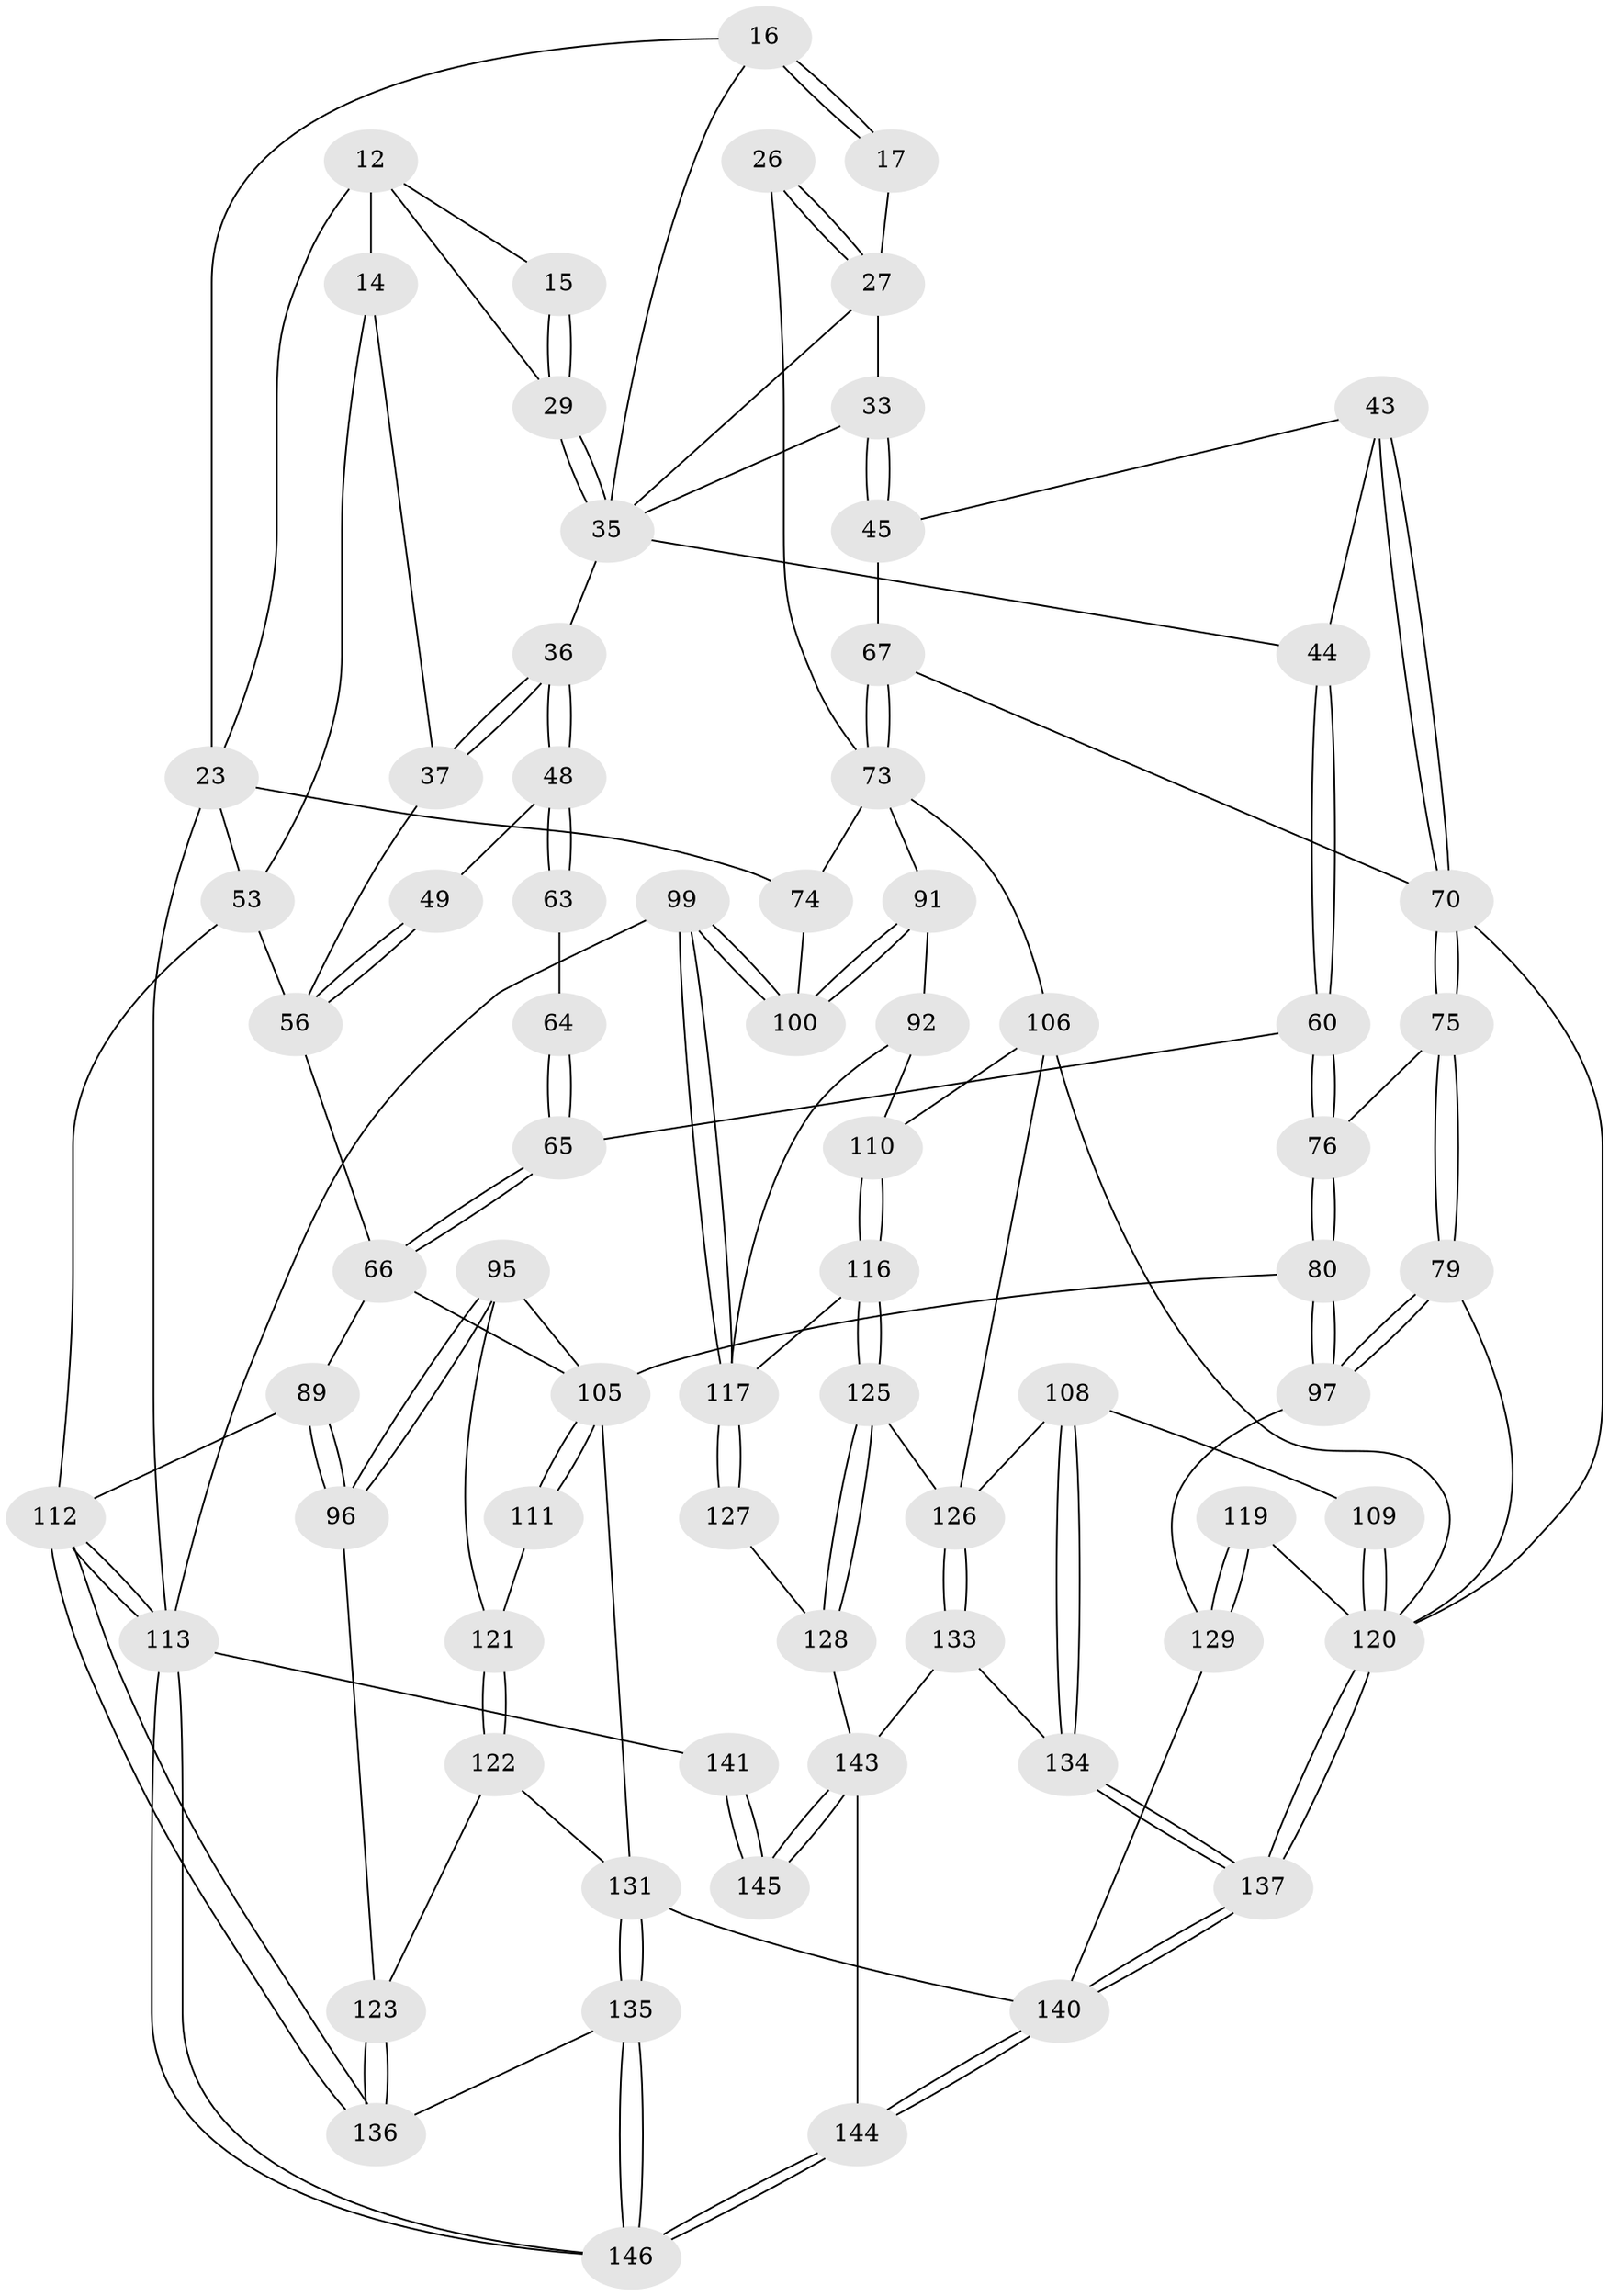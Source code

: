 // original degree distribution, {3: 0.02054794520547945, 4: 0.22602739726027396, 6: 0.22602739726027396, 5: 0.5273972602739726}
// Generated by graph-tools (version 1.1) at 2025/00/03/09/25 05:00:44]
// undirected, 73 vertices, 165 edges
graph export_dot {
graph [start="1"]
  node [color=gray90,style=filled];
  12 [pos="+0.3107740333079103+0.11642843986877802",super="+7"];
  14 [pos="+0.18209546051324657+0.12272098418897083",super="+13"];
  15 [pos="+0.3307710129350172+0.12308829795735911"];
  16 [pos="+0.7382814687860733+0.0037784993824453304",super="+8"];
  17 [pos="+0.7366112463441586+0.026355924543620363"];
  23 [pos="+1+0",super="+18+4"];
  26 [pos="+0.9705913003060717+0.25046299982023973"];
  27 [pos="+0.8903514618930223+0.2325873508575388",super="+22+20"];
  29 [pos="+0.40689277510577687+0.1901113228400491",super="+10+11"];
  33 [pos="+0.7827648417977382+0.2650815525906561",super="+31"];
  35 [pos="+0.42213544848305573+0.3087383903597365",super="+34"];
  36 [pos="+0.30869466889229413+0.32492369246500746"];
  37 [pos="+0.2246619171216408+0.2348319473869742"];
  43 [pos="+0.5569858888734562+0.4585811123312025"];
  44 [pos="+0.5109839157899474+0.44181073027535067"];
  45 [pos="+0.7359934720928011+0.3699996845607673",super="+42"];
  48 [pos="+0.2879752990487615+0.36281989671059234"];
  49 [pos="+0.16785894358013104+0.3879280905963542"];
  53 [pos="+0.04762910871006736+0.3734435408886846",super="+41+52"];
  56 [pos="+0.14126226428075994+0.4617001965883686",super="+51+50"];
  60 [pos="+0.37906350914672005+0.5348926446259307"];
  63 [pos="+0.2873055189804002+0.3747438207442276"];
  64 [pos="+0.23574902603758396+0.4697342705259629",super="+62"];
  65 [pos="+0.17922359218986775+0.5240652493216331",super="+61"];
  66 [pos="+0.15053070853943715+0.5416486338323072",super="+58"];
  67 [pos="+0.759037351626591+0.5095093747724045",super="+47"];
  70 [pos="+0.5615810659654887+0.469734501715471",super="+69+68"];
  73 [pos="+0.833336897297893+0.5556490990873517",super="+72+71+46"];
  74 [pos="+1+0.35243445552216557",super="+24"];
  75 [pos="+0.47827313036623054+0.6160370880675541"];
  76 [pos="+0.370472853194551+0.5782631372019105"];
  79 [pos="+0.501897439601986+0.669718041938669"];
  80 [pos="+0.3581585783283581+0.6018147255116958"];
  89 [pos="+0+0.7308121372813355",super="+59"];
  91 [pos="+0.9204668956661509+0.6607061869935755",super="+84"];
  92 [pos="+0.9005807058314613+0.6806055760005316"];
  95 [pos="+0.03391260205362094+0.6998962156404537"];
  96 [pos="+0+0.7321648450901987"];
  97 [pos="+0.3919848935030227+0.6817175929218946"];
  99 [pos="+1+0.8459851246445784"];
  100 [pos="+1+0.6429281924124566",super="+83"];
  105 [pos="+0.25348350519983937+0.7341230981355062",super="+81+94"];
  106 [pos="+0.801779464248769+0.7188691193239551",super="+88"];
  108 [pos="+0.6928221729456894+0.7731475075022882"];
  109 [pos="+0.6714451746722014+0.7713811792039239"];
  110 [pos="+0.8167850077474226+0.7237902185388793",super="+93"];
  111 [pos="+0.18695802077698312+0.6797260643549946"];
  112 [pos="+0+1",super="+90+55+54+57"];
  113 [pos="+0+1",super="+98"];
  116 [pos="+0.8301738605434683+0.7491975521479162"];
  117 [pos="+1+0.832082562761368",super="+114+115"];
  119 [pos="+0.4561148673399509+0.8359828723629252"];
  120 [pos="+0.6559298084292521+0.7876671882800683",super="+118+78+86"];
  121 [pos="+0.13680115540167456+0.7331738203201156"];
  122 [pos="+0.12889912132113499+0.7924057709784338"];
  123 [pos="+0.05419291665082102+0.7971244208074446"];
  125 [pos="+0.8391597721920298+0.8219653928812563"];
  126 [pos="+0.7349254001687113+0.7844295640245103",super="+107"];
  127 [pos="+0.9094563445855899+0.8571556003434335"];
  128 [pos="+0.8661556326002803+0.8763098139141464"];
  129 [pos="+0.4389556426503397+0.8918355774959844",super="+102+101"];
  131 [pos="+0.18087751529635826+0.8957827116975884",super="+124"];
  133 [pos="+0.8052857732512937+0.9030924476285977"];
  134 [pos="+0.7647073308014359+0.9065121610097209"];
  135 [pos="+0.15783370042621178+0.9143487883403282"];
  136 [pos="+0.08246431741937+0.895456889826716"];
  137 [pos="+0.6433326385544543+0.9388009033839034"];
  140 [pos="+0.49235203165145697+1",super="+132+130+103"];
  141 [pos="+1+1"];
  143 [pos="+0.7546143710060577+1",super="+139"];
  144 [pos="+0.49336827041951387+1"];
  145 [pos="+0.9142876914188324+1",super="+142"];
  146 [pos="+0+1"];
  12 -- 15;
  12 -- 14 [weight=2];
  12 -- 29;
  12 -- 23;
  14 -- 37;
  14 -- 53;
  15 -- 29 [weight=2];
  15 -- 29;
  16 -- 17 [weight=2];
  16 -- 17;
  16 -- 23 [weight=2];
  16 -- 35;
  17 -- 27;
  23 -- 74;
  23 -- 113 [weight=2];
  23 -- 53;
  26 -- 27 [weight=2];
  26 -- 27;
  26 -- 73;
  27 -- 33 [weight=2];
  27 -- 35;
  29 -- 35 [weight=2];
  29 -- 35;
  33 -- 45 [weight=2];
  33 -- 45;
  33 -- 35;
  35 -- 36;
  35 -- 44;
  36 -- 37;
  36 -- 37;
  36 -- 48;
  36 -- 48;
  37 -- 56;
  43 -- 44;
  43 -- 70;
  43 -- 70;
  43 -- 45;
  44 -- 60;
  44 -- 60;
  45 -- 67;
  48 -- 49;
  48 -- 63;
  48 -- 63;
  49 -- 56 [weight=2];
  49 -- 56;
  53 -- 112 [weight=3];
  53 -- 56 [weight=2];
  56 -- 66;
  60 -- 76;
  60 -- 76;
  60 -- 65;
  63 -- 64 [weight=2];
  64 -- 65 [weight=2];
  64 -- 65;
  65 -- 66;
  65 -- 66;
  66 -- 105;
  66 -- 89;
  67 -- 73 [weight=2];
  67 -- 73;
  67 -- 70;
  70 -- 75;
  70 -- 75;
  70 -- 120 [weight=2];
  73 -- 91;
  73 -- 74 [weight=2];
  73 -- 106;
  74 -- 100;
  75 -- 76;
  75 -- 79;
  75 -- 79;
  76 -- 80;
  76 -- 80;
  79 -- 97;
  79 -- 97;
  79 -- 120;
  80 -- 97;
  80 -- 97;
  80 -- 105;
  89 -- 96;
  89 -- 96;
  89 -- 112 [weight=2];
  91 -- 92;
  91 -- 100 [weight=2];
  91 -- 100;
  92 -- 110;
  92 -- 117;
  95 -- 96;
  95 -- 96;
  95 -- 121;
  95 -- 105;
  96 -- 123;
  97 -- 129;
  99 -- 100;
  99 -- 100;
  99 -- 117;
  99 -- 117;
  99 -- 113;
  105 -- 111 [weight=2];
  105 -- 111;
  105 -- 131;
  106 -- 110 [weight=2];
  106 -- 126;
  106 -- 120;
  108 -- 109;
  108 -- 134;
  108 -- 134;
  108 -- 126;
  109 -- 120 [weight=2];
  109 -- 120;
  110 -- 116;
  110 -- 116;
  111 -- 121;
  112 -- 113;
  112 -- 113;
  112 -- 136;
  112 -- 136;
  113 -- 146;
  113 -- 146;
  113 -- 141;
  116 -- 125;
  116 -- 125;
  116 -- 117;
  117 -- 127 [weight=2];
  117 -- 127;
  119 -- 129 [weight=2];
  119 -- 129;
  119 -- 120;
  120 -- 137;
  120 -- 137;
  121 -- 122;
  121 -- 122;
  122 -- 123;
  122 -- 131;
  123 -- 136;
  123 -- 136;
  125 -- 126;
  125 -- 128;
  125 -- 128;
  126 -- 133;
  126 -- 133;
  127 -- 128;
  128 -- 143;
  129 -- 140 [weight=2];
  131 -- 135;
  131 -- 135;
  131 -- 140 [weight=2];
  133 -- 134;
  133 -- 143;
  134 -- 137;
  134 -- 137;
  135 -- 136;
  135 -- 146;
  135 -- 146;
  137 -- 140;
  137 -- 140;
  140 -- 144;
  140 -- 144;
  141 -- 145 [weight=2];
  141 -- 145;
  143 -- 144;
  143 -- 145 [weight=2];
  143 -- 145;
  144 -- 146;
  144 -- 146;
}
